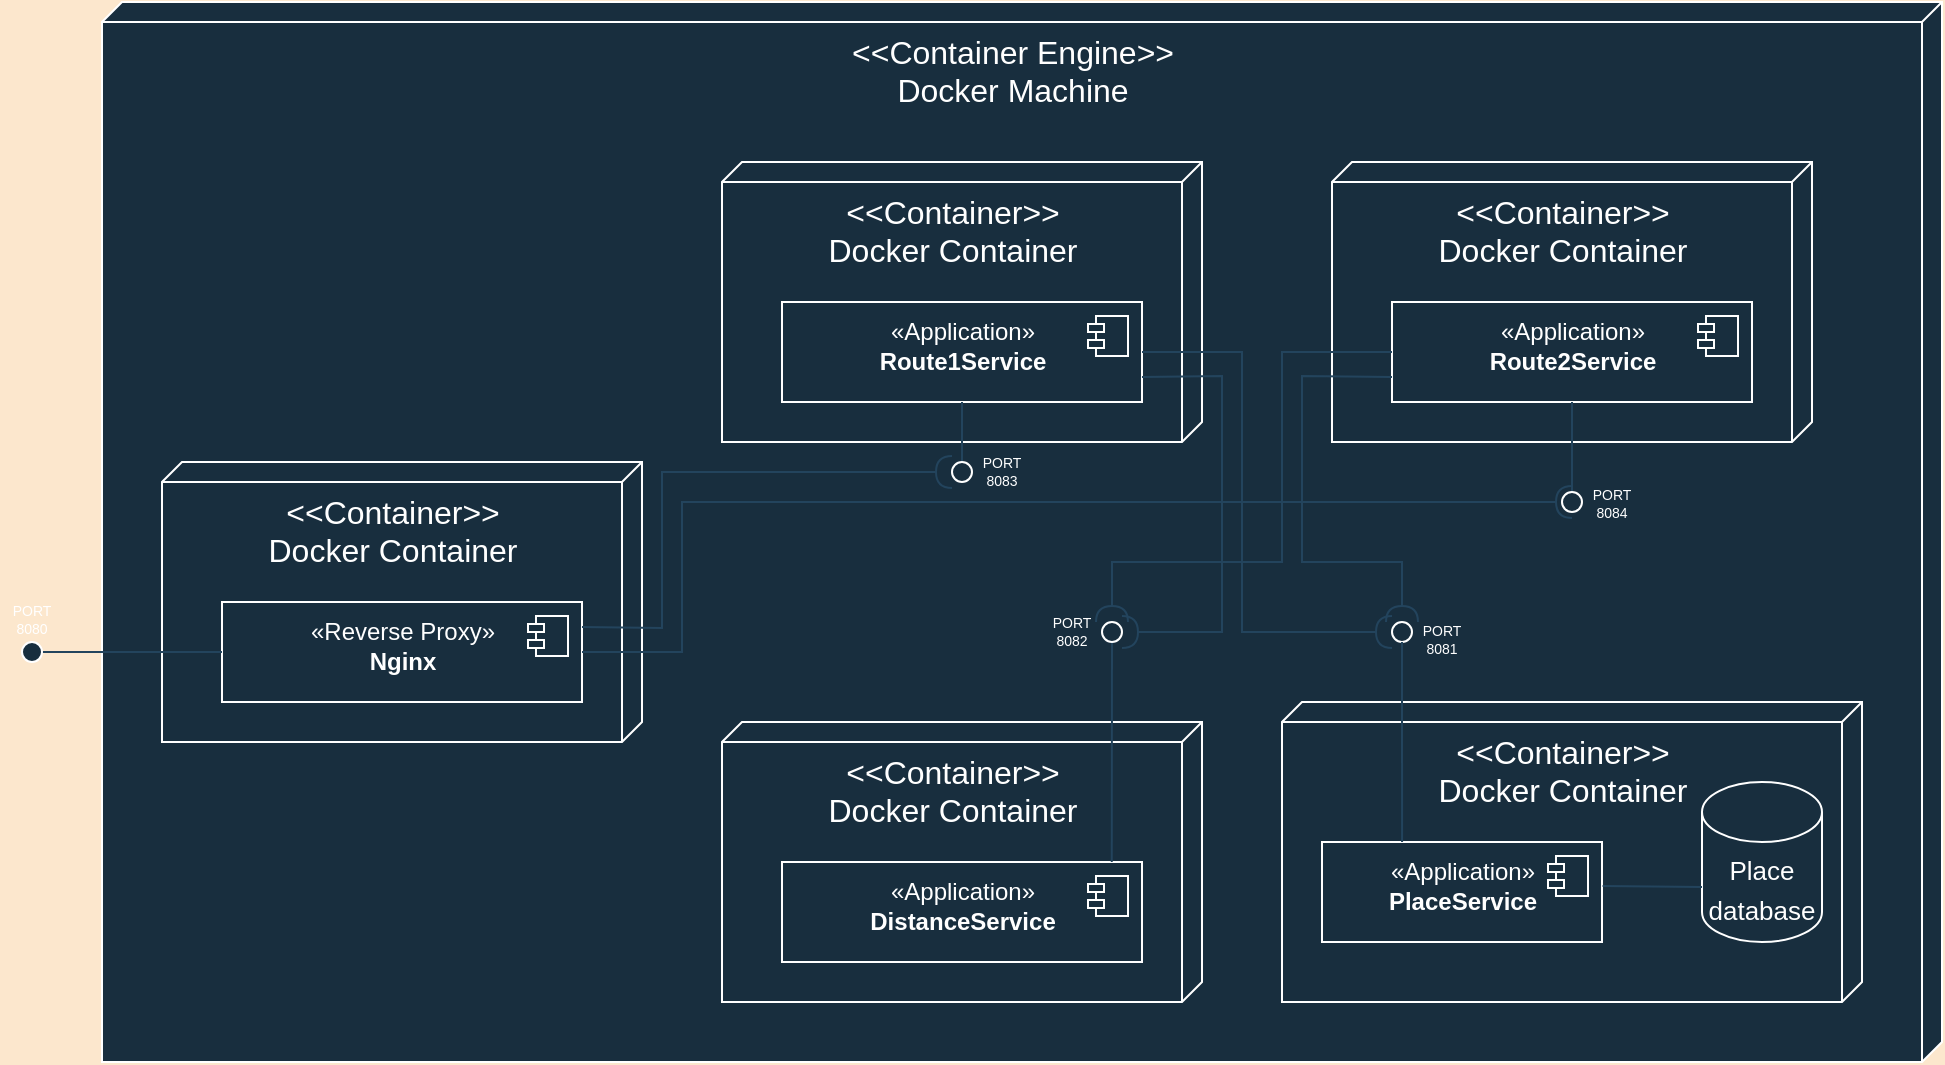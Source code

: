 <mxfile version="20.2.3" type="device"><diagram id="4Eg-rEdWUZAbIt0aXv7w" name="Page-1"><mxGraphModel dx="1387" dy="867" grid="1" gridSize="10" guides="1" tooltips="1" connect="1" arrows="1" fold="1" page="1" pageScale="1" pageWidth="850" pageHeight="1100" background="#FCE7CD" math="0" shadow="0"><root><mxCell id="0"/><mxCell id="1" parent="0"/><mxCell id="xygY9TsRMGHUz12wgXeU-8" value="&lt;span style=&quot;font-size: 16px;&quot;&gt;&amp;lt;&amp;lt;Container Engine&amp;gt;&amp;gt;&lt;br&gt;Docker Machine&lt;br&gt;&lt;/span&gt;" style="verticalAlign=bottom;align=center;spacingTop=8;spacingLeft=2;spacingRight=12;shape=cube;size=10;direction=south;fontStyle=0;html=1;labelPosition=center;verticalLabelPosition=top;spacing=-54;rounded=0;labelBackgroundColor=none;fillColor=#182E3E;strokeColor=#FFFFFF;fontColor=#FFFFFF;" vertex="1" parent="1"><mxGeometry x="560" y="170" width="920" height="530" as="geometry"/></mxCell><mxCell id="xygY9TsRMGHUz12wgXeU-12" value="&lt;span style=&quot;font-size: 16px;&quot;&gt;&amp;lt;&amp;lt;Container&amp;gt;&amp;gt;&lt;/span&gt;&lt;br style=&quot;font-size: 16px;&quot;&gt;&lt;span style=&quot;font-size: 16px;&quot;&gt;Docker Container&lt;/span&gt;&lt;span style=&quot;font-size: 16px;&quot;&gt;&lt;br&gt;&lt;/span&gt;" style="verticalAlign=bottom;align=center;spacingTop=8;spacingLeft=2;spacingRight=12;shape=cube;size=10;direction=south;fontStyle=0;html=1;labelPosition=center;verticalLabelPosition=top;spacing=-54;fillColor=#182E3E;strokeColor=#FFFFFF;fontColor=#FFFFFF;rounded=0;" vertex="1" parent="1"><mxGeometry x="1150" y="520" width="290" height="150" as="geometry"/></mxCell><mxCell id="xygY9TsRMGHUz12wgXeU-3" value="«Application»&lt;br&gt;&lt;b&gt;PlaceService&lt;/b&gt;" style="html=1;dropTarget=0;labelPosition=center;verticalLabelPosition=top;align=center;verticalAlign=bottom;spacing=-37;fillColor=#182E3E;strokeColor=#FFFFFF;fontColor=#FFFFFF;rounded=0;" vertex="1" parent="1"><mxGeometry x="1170" y="590" width="140" height="50" as="geometry"/></mxCell><mxCell id="xygY9TsRMGHUz12wgXeU-4" value="" style="shape=module;jettyWidth=8;jettyHeight=4;fillColor=#182E3E;strokeColor=#FFFFFF;fontColor=#FFFFFF;rounded=0;" vertex="1" parent="xygY9TsRMGHUz12wgXeU-3"><mxGeometry x="1" width="20" height="20" relative="1" as="geometry"><mxPoint x="-27" y="7" as="offset"/></mxGeometry></mxCell><mxCell id="xygY9TsRMGHUz12wgXeU-13" value="&lt;span style=&quot;font-size: 16px;&quot;&gt;&amp;lt;&amp;lt;Container&amp;gt;&amp;gt;&lt;br&gt;Docker Container&lt;br&gt;&lt;/span&gt;" style="verticalAlign=bottom;align=center;spacingTop=8;spacingLeft=2;spacingRight=12;shape=cube;size=10;direction=south;fontStyle=0;html=1;labelPosition=center;verticalLabelPosition=top;spacing=-54;fillColor=#182E3E;strokeColor=#FFFFFF;fontColor=#FFFFFF;rounded=0;" vertex="1" parent="1"><mxGeometry x="870" y="250" width="240" height="140" as="geometry"/></mxCell><mxCell id="xygY9TsRMGHUz12wgXeU-14" value="«Application»&lt;br&gt;&lt;b&gt;Route1Service&lt;/b&gt;" style="html=1;dropTarget=0;labelPosition=center;verticalLabelPosition=top;align=center;verticalAlign=bottom;spacing=-37;fillColor=#182E3E;strokeColor=#FFFFFF;fontColor=#FFFFFF;rounded=0;" vertex="1" parent="1"><mxGeometry x="900" y="320" width="180" height="50" as="geometry"/></mxCell><mxCell id="xygY9TsRMGHUz12wgXeU-15" value="" style="shape=module;jettyWidth=8;jettyHeight=4;fillColor=#182E3E;strokeColor=#FFFFFF;fontColor=#FFFFFF;rounded=0;" vertex="1" parent="xygY9TsRMGHUz12wgXeU-14"><mxGeometry x="1" width="20" height="20" relative="1" as="geometry"><mxPoint x="-27" y="7" as="offset"/></mxGeometry></mxCell><mxCell id="xygY9TsRMGHUz12wgXeU-16" value="&lt;span style=&quot;font-size: 16px;&quot;&gt;&amp;lt;&amp;lt;Container&amp;gt;&amp;gt;&lt;/span&gt;&lt;br style=&quot;font-size: 16px;&quot;&gt;&lt;span style=&quot;font-size: 16px;&quot;&gt;Docker Container&lt;/span&gt;&lt;span style=&quot;font-size: 16px;&quot;&gt;&lt;br&gt;&lt;/span&gt;" style="verticalAlign=bottom;align=center;spacingTop=8;spacingLeft=2;spacingRight=12;shape=cube;size=10;direction=south;fontStyle=0;html=1;labelPosition=center;verticalLabelPosition=top;spacing=-54;fillColor=#182E3E;strokeColor=#FFFFFF;fontColor=#FFFFFF;rounded=0;" vertex="1" parent="1"><mxGeometry x="1175" y="250" width="240" height="140" as="geometry"/></mxCell><mxCell id="xygY9TsRMGHUz12wgXeU-17" value="«Application»&lt;br&gt;&lt;b&gt;Route2Service&lt;/b&gt;&lt;b&gt;&lt;br&gt;&lt;/b&gt;" style="html=1;dropTarget=0;labelPosition=center;verticalLabelPosition=top;align=center;verticalAlign=bottom;spacing=-37;fillColor=#182E3E;strokeColor=#FFFFFF;fontColor=#FFFFFF;rounded=0;" vertex="1" parent="1"><mxGeometry x="1205" y="320" width="180" height="50" as="geometry"/></mxCell><mxCell id="xygY9TsRMGHUz12wgXeU-18" value="" style="shape=module;jettyWidth=8;jettyHeight=4;fillColor=#182E3E;strokeColor=#FFFFFF;fontColor=#FFFFFF;rounded=0;" vertex="1" parent="xygY9TsRMGHUz12wgXeU-17"><mxGeometry x="1" width="20" height="20" relative="1" as="geometry"><mxPoint x="-27" y="7" as="offset"/></mxGeometry></mxCell><mxCell id="xygY9TsRMGHUz12wgXeU-19" value="&lt;span style=&quot;font-size: 16px;&quot;&gt;&amp;lt;&amp;lt;Container&amp;gt;&amp;gt;&lt;/span&gt;&lt;br style=&quot;font-size: 16px;&quot;&gt;&lt;span style=&quot;font-size: 16px;&quot;&gt;Docker Container&lt;/span&gt;&lt;span style=&quot;font-size: 16px;&quot;&gt;&lt;br&gt;&lt;/span&gt;" style="verticalAlign=bottom;align=center;spacingTop=8;spacingLeft=2;spacingRight=12;shape=cube;size=10;direction=south;fontStyle=0;html=1;labelPosition=center;verticalLabelPosition=top;spacing=-54;fillColor=#182E3E;strokeColor=#FFFFFF;fontColor=#FFFFFF;rounded=0;" vertex="1" parent="1"><mxGeometry x="870" y="530" width="240" height="140" as="geometry"/></mxCell><mxCell id="xygY9TsRMGHUz12wgXeU-20" value="«Application»&lt;br&gt;&lt;b&gt;DistanceService&lt;/b&gt;" style="html=1;dropTarget=0;labelPosition=center;verticalLabelPosition=top;align=center;verticalAlign=bottom;spacing=-37;fillColor=#182E3E;strokeColor=#FFFFFF;fontColor=#FFFFFF;rounded=0;" vertex="1" parent="1"><mxGeometry x="900" y="600" width="180" height="50" as="geometry"/></mxCell><mxCell id="xygY9TsRMGHUz12wgXeU-21" value="" style="shape=module;jettyWidth=8;jettyHeight=4;fillColor=#182E3E;strokeColor=#FFFFFF;fontColor=#FFFFFF;rounded=0;" vertex="1" parent="xygY9TsRMGHUz12wgXeU-20"><mxGeometry x="1" width="20" height="20" relative="1" as="geometry"><mxPoint x="-27" y="7" as="offset"/></mxGeometry></mxCell><mxCell id="xygY9TsRMGHUz12wgXeU-22" value="&lt;span style=&quot;font-size: 16px;&quot;&gt;&amp;lt;&amp;lt;Container&amp;gt;&amp;gt;&lt;/span&gt;&lt;br style=&quot;font-size: 16px;&quot;&gt;&lt;span style=&quot;font-size: 16px;&quot;&gt;Docker Container&lt;/span&gt;&lt;span style=&quot;font-size: 16px;&quot;&gt;&lt;br&gt;&lt;/span&gt;" style="verticalAlign=bottom;align=center;spacingTop=8;spacingLeft=2;spacingRight=12;shape=cube;size=10;direction=south;fontStyle=0;html=1;labelPosition=center;verticalLabelPosition=top;spacing=-54;fillColor=#182E3E;strokeColor=#FFFFFF;fontColor=#FFFFFF;rounded=0;" vertex="1" parent="1"><mxGeometry x="590" y="400" width="240" height="140" as="geometry"/></mxCell><mxCell id="xygY9TsRMGHUz12wgXeU-23" value="«Reverse Proxy»&lt;br&gt;&lt;b&gt;Nginx&lt;/b&gt;" style="html=1;dropTarget=0;labelPosition=center;verticalLabelPosition=top;align=center;verticalAlign=bottom;spacing=-37;fillColor=#182E3E;strokeColor=#FFFFFF;fontColor=#FFFFFF;rounded=0;" vertex="1" parent="1"><mxGeometry x="620" y="470" width="180" height="50" as="geometry"/></mxCell><mxCell id="xygY9TsRMGHUz12wgXeU-24" value="" style="shape=module;jettyWidth=8;jettyHeight=4;fillColor=#182E3E;strokeColor=#FFFFFF;fontColor=#FFFFFF;rounded=0;" vertex="1" parent="xygY9TsRMGHUz12wgXeU-23"><mxGeometry x="1" width="20" height="20" relative="1" as="geometry"><mxPoint x="-27" y="7" as="offset"/></mxGeometry></mxCell><mxCell id="xygY9TsRMGHUz12wgXeU-26" value="&lt;font style=&quot;font-size: 13px;&quot;&gt;Place database&lt;/font&gt;" style="shape=cylinder3;whiteSpace=wrap;html=1;boundedLbl=1;backgroundOutline=1;size=15;fontSize=16;fillColor=#182E3E;strokeColor=#FFFFFF;fontColor=#FFFFFF;rounded=0;" vertex="1" parent="1"><mxGeometry x="1360" y="560" width="60" height="80" as="geometry"/></mxCell><mxCell id="xygY9TsRMGHUz12wgXeU-33" value="" style="ellipse;whiteSpace=wrap;html=1;align=center;aspect=fixed;resizable=0;points=[];outlineConnect=0;sketch=0;fontSize=13;fillColor=#182E3E;strokeColor=#FFFFFF;fontColor=#FFFFFF;rounded=0;" vertex="1" parent="1"><mxGeometry x="1205" y="480" width="10" height="10" as="geometry"/></mxCell><mxCell id="xygY9TsRMGHUz12wgXeU-41" value="" style="rounded=0;orthogonalLoop=1;jettySize=auto;html=1;endArrow=none;endFill=0;sketch=0;sourcePerimeterSpacing=0;targetPerimeterSpacing=0;fontSize=13;exitX=0.467;exitY=0.793;exitDx=0;exitDy=0;exitPerimeter=0;strokeColor=#23445D;labelBackgroundColor=#FCE7CD;" edge="1" parent="1" source="xygY9TsRMGHUz12wgXeU-12" target="xygY9TsRMGHUz12wgXeU-33"><mxGeometry relative="1" as="geometry"><mxPoint x="1030" y="465" as="sourcePoint"/></mxGeometry></mxCell><mxCell id="xygY9TsRMGHUz12wgXeU-42" value="" style="rounded=0;orthogonalLoop=1;jettySize=auto;html=1;endArrow=none;endFill=0;sketch=0;sourcePerimeterSpacing=0;targetPerimeterSpacing=0;fontSize=13;exitX=0.5;exitY=1;exitDx=0;exitDy=0;strokeColor=#23445D;labelBackgroundColor=#FCE7CD;" edge="1" target="xygY9TsRMGHUz12wgXeU-44" parent="1" source="xygY9TsRMGHUz12wgXeU-17"><mxGeometry relative="1" as="geometry"><mxPoint x="1060" y="415" as="sourcePoint"/></mxGeometry></mxCell><mxCell id="xygY9TsRMGHUz12wgXeU-44" value="" style="ellipse;whiteSpace=wrap;html=1;align=center;aspect=fixed;resizable=0;points=[];outlineConnect=0;sketch=0;fontSize=13;fillColor=#182E3E;strokeColor=#FFFFFF;fontColor=#FFFFFF;rounded=0;" vertex="1" parent="1"><mxGeometry x="1290" y="415" width="10" height="10" as="geometry"/></mxCell><mxCell id="xygY9TsRMGHUz12wgXeU-45" value="" style="rounded=0;orthogonalLoop=1;jettySize=auto;html=1;endArrow=none;endFill=0;sketch=0;sourcePerimeterSpacing=0;targetPerimeterSpacing=0;fontSize=13;exitX=0.5;exitY=0.188;exitDx=0;exitDy=0;exitPerimeter=0;strokeColor=#23445D;labelBackgroundColor=#FCE7CD;" edge="1" target="xygY9TsRMGHUz12wgXeU-47" parent="1" source="xygY9TsRMGHUz12wgXeU-19"><mxGeometry relative="1" as="geometry"><mxPoint x="1200" y="325" as="sourcePoint"/></mxGeometry></mxCell><mxCell id="xygY9TsRMGHUz12wgXeU-47" value="" style="ellipse;whiteSpace=wrap;html=1;align=center;aspect=fixed;resizable=0;points=[];outlineConnect=0;sketch=0;fontSize=13;fillColor=#182E3E;strokeColor=#FFFFFF;fontColor=#FFFFFF;rounded=0;" vertex="1" parent="1"><mxGeometry x="1060" y="480" width="10" height="10" as="geometry"/></mxCell><mxCell id="xygY9TsRMGHUz12wgXeU-48" value="" style="rounded=0;orthogonalLoop=1;jettySize=auto;html=1;endArrow=none;endFill=0;sketch=0;sourcePerimeterSpacing=0;targetPerimeterSpacing=0;fontSize=13;exitX=0.5;exitY=1;exitDx=0;exitDy=0;strokeColor=#23445D;labelBackgroundColor=#FCE7CD;" edge="1" target="xygY9TsRMGHUz12wgXeU-50" parent="1" source="xygY9TsRMGHUz12wgXeU-14"><mxGeometry relative="1" as="geometry"><mxPoint x="950" y="405" as="sourcePoint"/></mxGeometry></mxCell><mxCell id="xygY9TsRMGHUz12wgXeU-50" value="" style="ellipse;whiteSpace=wrap;html=1;align=center;aspect=fixed;resizable=0;points=[];outlineConnect=0;sketch=0;fontSize=13;fillColor=#182E3E;strokeColor=#FFFFFF;fontColor=#FFFFFF;rounded=0;" vertex="1" parent="1"><mxGeometry x="985" y="400" width="10" height="10" as="geometry"/></mxCell><mxCell id="xygY9TsRMGHUz12wgXeU-51" value="" style="rounded=0;orthogonalLoop=1;jettySize=auto;html=1;endArrow=none;endFill=0;sketch=0;sourcePerimeterSpacing=0;targetPerimeterSpacing=0;fontSize=13;exitX=0;exitY=0.5;exitDx=0;exitDy=0;strokeColor=#23445D;labelBackgroundColor=#FCE7CD;" edge="1" target="xygY9TsRMGHUz12wgXeU-53" parent="1" source="xygY9TsRMGHUz12wgXeU-23"><mxGeometry relative="1" as="geometry"><mxPoint x="890" y="425" as="sourcePoint"/></mxGeometry></mxCell><mxCell id="xygY9TsRMGHUz12wgXeU-53" value="" style="ellipse;whiteSpace=wrap;html=1;align=center;aspect=fixed;resizable=0;points=[];outlineConnect=0;sketch=0;fontSize=13;fillColor=#182E3E;strokeColor=#FFFFFF;fontColor=#FFFFFF;rounded=0;" vertex="1" parent="1"><mxGeometry x="520" y="490" width="10" height="10" as="geometry"/></mxCell><mxCell id="xygY9TsRMGHUz12wgXeU-67" value="" style="rounded=0;orthogonalLoop=1;jettySize=auto;html=1;endArrow=halfCircle;endFill=0;endSize=6;strokeWidth=1;sketch=0;fontSize=13;exitX=1;exitY=0.5;exitDx=0;exitDy=0;strokeColor=#23445D;labelBackgroundColor=#FCE7CD;" edge="1" target="xygY9TsRMGHUz12wgXeU-33" parent="1" source="xygY9TsRMGHUz12wgXeU-14"><mxGeometry relative="1" as="geometry"><mxPoint x="1080" y="355" as="sourcePoint"/><mxPoint x="1075" y="455" as="targetPoint"/><Array as="points"><mxPoint x="1130" y="345"/><mxPoint x="1130" y="485"/></Array></mxGeometry></mxCell><mxCell id="xygY9TsRMGHUz12wgXeU-70" value="" style="rounded=0;orthogonalLoop=1;jettySize=auto;html=1;endArrow=halfCircle;endFill=0;endSize=6;strokeWidth=1;sketch=0;fontSize=13;exitX=1;exitY=0.75;exitDx=0;exitDy=0;strokeColor=#23445D;labelBackgroundColor=#FCE7CD;" edge="1" target="xygY9TsRMGHUz12wgXeU-47" parent="1" source="xygY9TsRMGHUz12wgXeU-14"><mxGeometry relative="1" as="geometry"><mxPoint x="1120" y="485" as="sourcePoint"/><mxPoint x="1060" y="355.0" as="targetPoint"/><Array as="points"><mxPoint x="1120" y="357"/><mxPoint x="1120" y="485"/></Array></mxGeometry></mxCell><mxCell id="xygY9TsRMGHUz12wgXeU-74" value="" style="rounded=0;orthogonalLoop=1;jettySize=auto;html=1;endArrow=halfCircle;endFill=0;endSize=6;strokeWidth=1;sketch=0;fontSize=13;exitX=0;exitY=0.5;exitDx=0;exitDy=0;strokeColor=#23445D;labelBackgroundColor=#FCE7CD;" edge="1" target="xygY9TsRMGHUz12wgXeU-47" parent="1" source="xygY9TsRMGHUz12wgXeU-17"><mxGeometry relative="1" as="geometry"><mxPoint x="1080" y="355" as="sourcePoint"/><mxPoint x="1060" y="355.0" as="targetPoint"/><Array as="points"><mxPoint x="1150" y="345"/><mxPoint x="1150" y="450"/><mxPoint x="1065" y="450"/></Array></mxGeometry></mxCell><mxCell id="xygY9TsRMGHUz12wgXeU-77" value="" style="rounded=0;orthogonalLoop=1;jettySize=auto;html=1;endArrow=halfCircle;endFill=0;endSize=6;strokeWidth=1;sketch=0;fontSize=13;exitX=0;exitY=0.75;exitDx=0;exitDy=0;strokeColor=#23445D;labelBackgroundColor=#FCE7CD;" edge="1" target="xygY9TsRMGHUz12wgXeU-33" parent="1" source="xygY9TsRMGHUz12wgXeU-17"><mxGeometry relative="1" as="geometry"><mxPoint x="1080" y="355" as="sourcePoint"/><mxPoint x="1060" y="355.0" as="targetPoint"/><Array as="points"><mxPoint x="1160" y="357"/><mxPoint x="1160" y="450"/><mxPoint x="1210" y="450"/></Array></mxGeometry></mxCell><mxCell id="xygY9TsRMGHUz12wgXeU-80" value="" style="rounded=0;orthogonalLoop=1;jettySize=auto;html=1;endArrow=halfCircle;endFill=0;endSize=6;strokeWidth=1;sketch=0;fontSize=13;exitX=1;exitY=0.25;exitDx=0;exitDy=0;strokeColor=#23445D;labelBackgroundColor=#FCE7CD;" edge="1" target="xygY9TsRMGHUz12wgXeU-50" parent="1" source="xygY9TsRMGHUz12wgXeU-23"><mxGeometry relative="1" as="geometry"><mxPoint x="1080" y="355" as="sourcePoint"/><mxPoint x="1060" y="355.0" as="targetPoint"/><Array as="points"><mxPoint x="840" y="483"/><mxPoint x="840" y="405"/></Array></mxGeometry></mxCell><mxCell id="xygY9TsRMGHUz12wgXeU-82" value="" style="rounded=0;orthogonalLoop=1;jettySize=auto;html=1;endArrow=halfCircle;endFill=0;endSize=6;strokeWidth=1;sketch=0;fontSize=13;exitX=1;exitY=0.5;exitDx=0;exitDy=0;strokeColor=#23445D;labelBackgroundColor=#FCE7CD;" edge="1" parent="1" source="xygY9TsRMGHUz12wgXeU-23"><mxGeometry relative="1" as="geometry"><mxPoint x="810" y="492.5" as="sourcePoint"/><mxPoint x="1295" y="420" as="targetPoint"/><Array as="points"><mxPoint x="850" y="495"/><mxPoint x="850" y="420"/></Array></mxGeometry></mxCell><mxCell id="xygY9TsRMGHUz12wgXeU-85" value="" style="endArrow=none;html=1;rounded=0;fontSize=13;exitX=1.002;exitY=0.441;exitDx=0;exitDy=0;entryX=0;entryY=0;entryDx=0;entryDy=52.5;entryPerimeter=0;exitPerimeter=0;strokeColor=#23445D;labelBackgroundColor=#FCE7CD;" edge="1" parent="1" source="xygY9TsRMGHUz12wgXeU-3" target="xygY9TsRMGHUz12wgXeU-26"><mxGeometry width="50" height="50" relative="1" as="geometry"><mxPoint x="1210" y="550" as="sourcePoint"/><mxPoint x="1260" y="500" as="targetPoint"/></mxGeometry></mxCell><mxCell id="xygY9TsRMGHUz12wgXeU-86" value="PORT 8084" style="text;strokeColor=none;fillColor=none;align=center;verticalAlign=middle;rounded=0;fontSize=7;spacing=0;whiteSpace=wrap;html=1;fontStyle=0;fontColor=#FFFFFF;" vertex="1" parent="1"><mxGeometry x="1300" y="410" width="30" height="22.5" as="geometry"/></mxCell><mxCell id="xygY9TsRMGHUz12wgXeU-87" value="PORT 8081" style="text;strokeColor=none;fillColor=none;align=center;verticalAlign=middle;rounded=0;fontSize=7;spacing=0;whiteSpace=wrap;html=1;fontStyle=0;fontColor=#FFFFFF;" vertex="1" parent="1"><mxGeometry x="1215" y="477.5" width="30" height="22.5" as="geometry"/></mxCell><mxCell id="xygY9TsRMGHUz12wgXeU-88" value="PORT 8082" style="text;strokeColor=none;fillColor=none;align=center;verticalAlign=middle;rounded=0;fontSize=7;spacing=0;whiteSpace=wrap;html=1;fontStyle=0;fontColor=#FFFFFF;" vertex="1" parent="1"><mxGeometry x="1030" y="473.75" width="30" height="22.5" as="geometry"/></mxCell><mxCell id="xygY9TsRMGHUz12wgXeU-89" value="PORT 8083" style="text;strokeColor=none;fillColor=none;align=center;verticalAlign=middle;rounded=0;fontSize=7;spacing=0;whiteSpace=wrap;html=1;fontStyle=0;fontColor=#FFFFFF;" vertex="1" parent="1"><mxGeometry x="995" y="393.75" width="30" height="22.5" as="geometry"/></mxCell><mxCell id="xygY9TsRMGHUz12wgXeU-90" value="PORT 8080" style="text;strokeColor=none;fillColor=none;align=center;verticalAlign=middle;rounded=0;fontSize=7;spacing=0;whiteSpace=wrap;html=1;fontStyle=0;fontColor=#FFFFFF;" vertex="1" parent="1"><mxGeometry x="510" y="467.5" width="30" height="22.5" as="geometry"/></mxCell></root></mxGraphModel></diagram></mxfile>